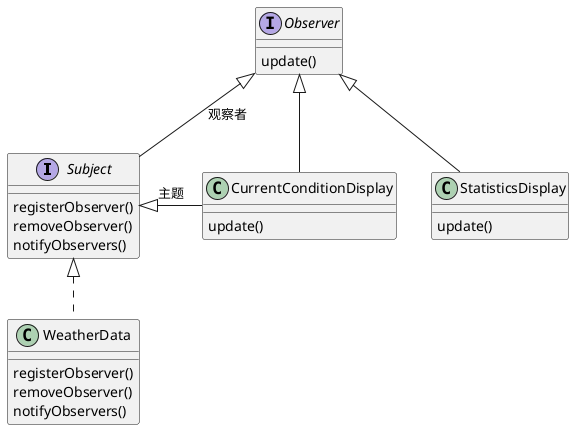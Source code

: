 @startuml


interface Subject{
    registerObserver()
    removeObserver()
    notifyObservers()
}


class WeatherData{
    registerObserver()
    removeObserver()
    notifyObservers()
}

Subject <|.. WeatherData


interface Observer{
    update()
}

class CurrentConditionDisplay{
    update()
}

class StatisticsDisplay{
    update()
}

Observer <|-- CurrentConditionDisplay
Observer <|-- StatisticsDisplay


Observer <|-- Subject: 观察者
Subject <|- CurrentConditionDisplay: 主题



@enduml